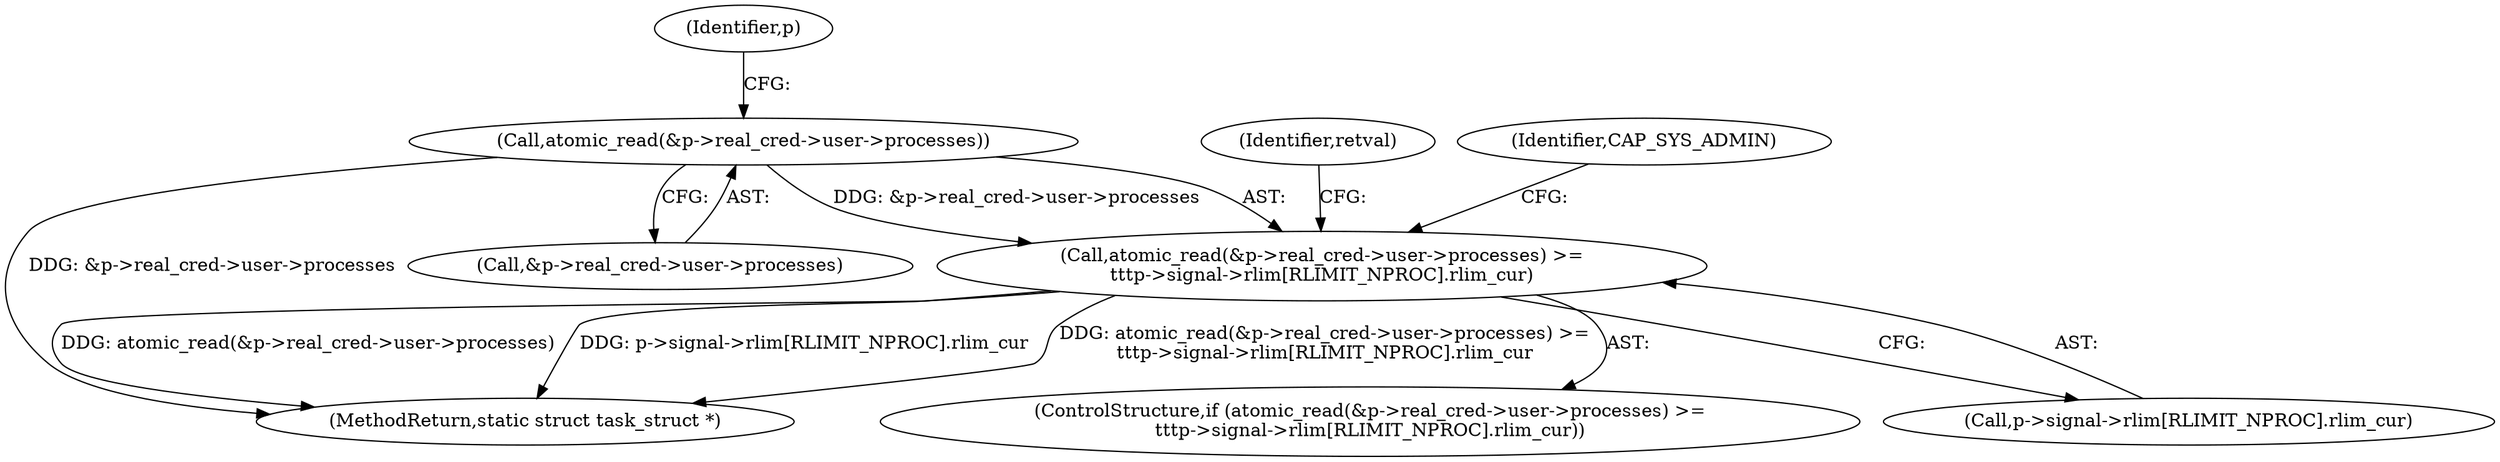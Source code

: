 digraph "0_linux_b69f2292063d2caf37ca9aec7d63ded203701bf3_1@API" {
"1000232" [label="(Call,atomic_read(&p->real_cred->user->processes))"];
"1000231" [label="(Call,atomic_read(&p->real_cred->user->processes) >=\n\t\t\tp->signal->rlim[RLIMIT_NPROC].rlim_cur)"];
"1000232" [label="(Call,atomic_read(&p->real_cred->user->processes))"];
"1001151" [label="(MethodReturn,static struct task_struct *)"];
"1000230" [label="(ControlStructure,if (atomic_read(&p->real_cred->user->processes) >=\n\t\t\tp->signal->rlim[RLIMIT_NPROC].rlim_cur))"];
"1000269" [label="(Identifier,retval)"];
"1000245" [label="(Identifier,p)"];
"1000241" [label="(Call,p->signal->rlim[RLIMIT_NPROC].rlim_cur)"];
"1000231" [label="(Call,atomic_read(&p->real_cred->user->processes) >=\n\t\t\tp->signal->rlim[RLIMIT_NPROC].rlim_cur)"];
"1000233" [label="(Call,&p->real_cred->user->processes)"];
"1000255" [label="(Identifier,CAP_SYS_ADMIN)"];
"1000232" -> "1000231"  [label="AST: "];
"1000232" -> "1000233"  [label="CFG: "];
"1000233" -> "1000232"  [label="AST: "];
"1000245" -> "1000232"  [label="CFG: "];
"1000232" -> "1001151"  [label="DDG: &p->real_cred->user->processes"];
"1000232" -> "1000231"  [label="DDG: &p->real_cred->user->processes"];
"1000231" -> "1000230"  [label="AST: "];
"1000231" -> "1000241"  [label="CFG: "];
"1000241" -> "1000231"  [label="AST: "];
"1000255" -> "1000231"  [label="CFG: "];
"1000269" -> "1000231"  [label="CFG: "];
"1000231" -> "1001151"  [label="DDG: atomic_read(&p->real_cred->user->processes) >=\n\t\t\tp->signal->rlim[RLIMIT_NPROC].rlim_cur"];
"1000231" -> "1001151"  [label="DDG: atomic_read(&p->real_cred->user->processes)"];
"1000231" -> "1001151"  [label="DDG: p->signal->rlim[RLIMIT_NPROC].rlim_cur"];
}
